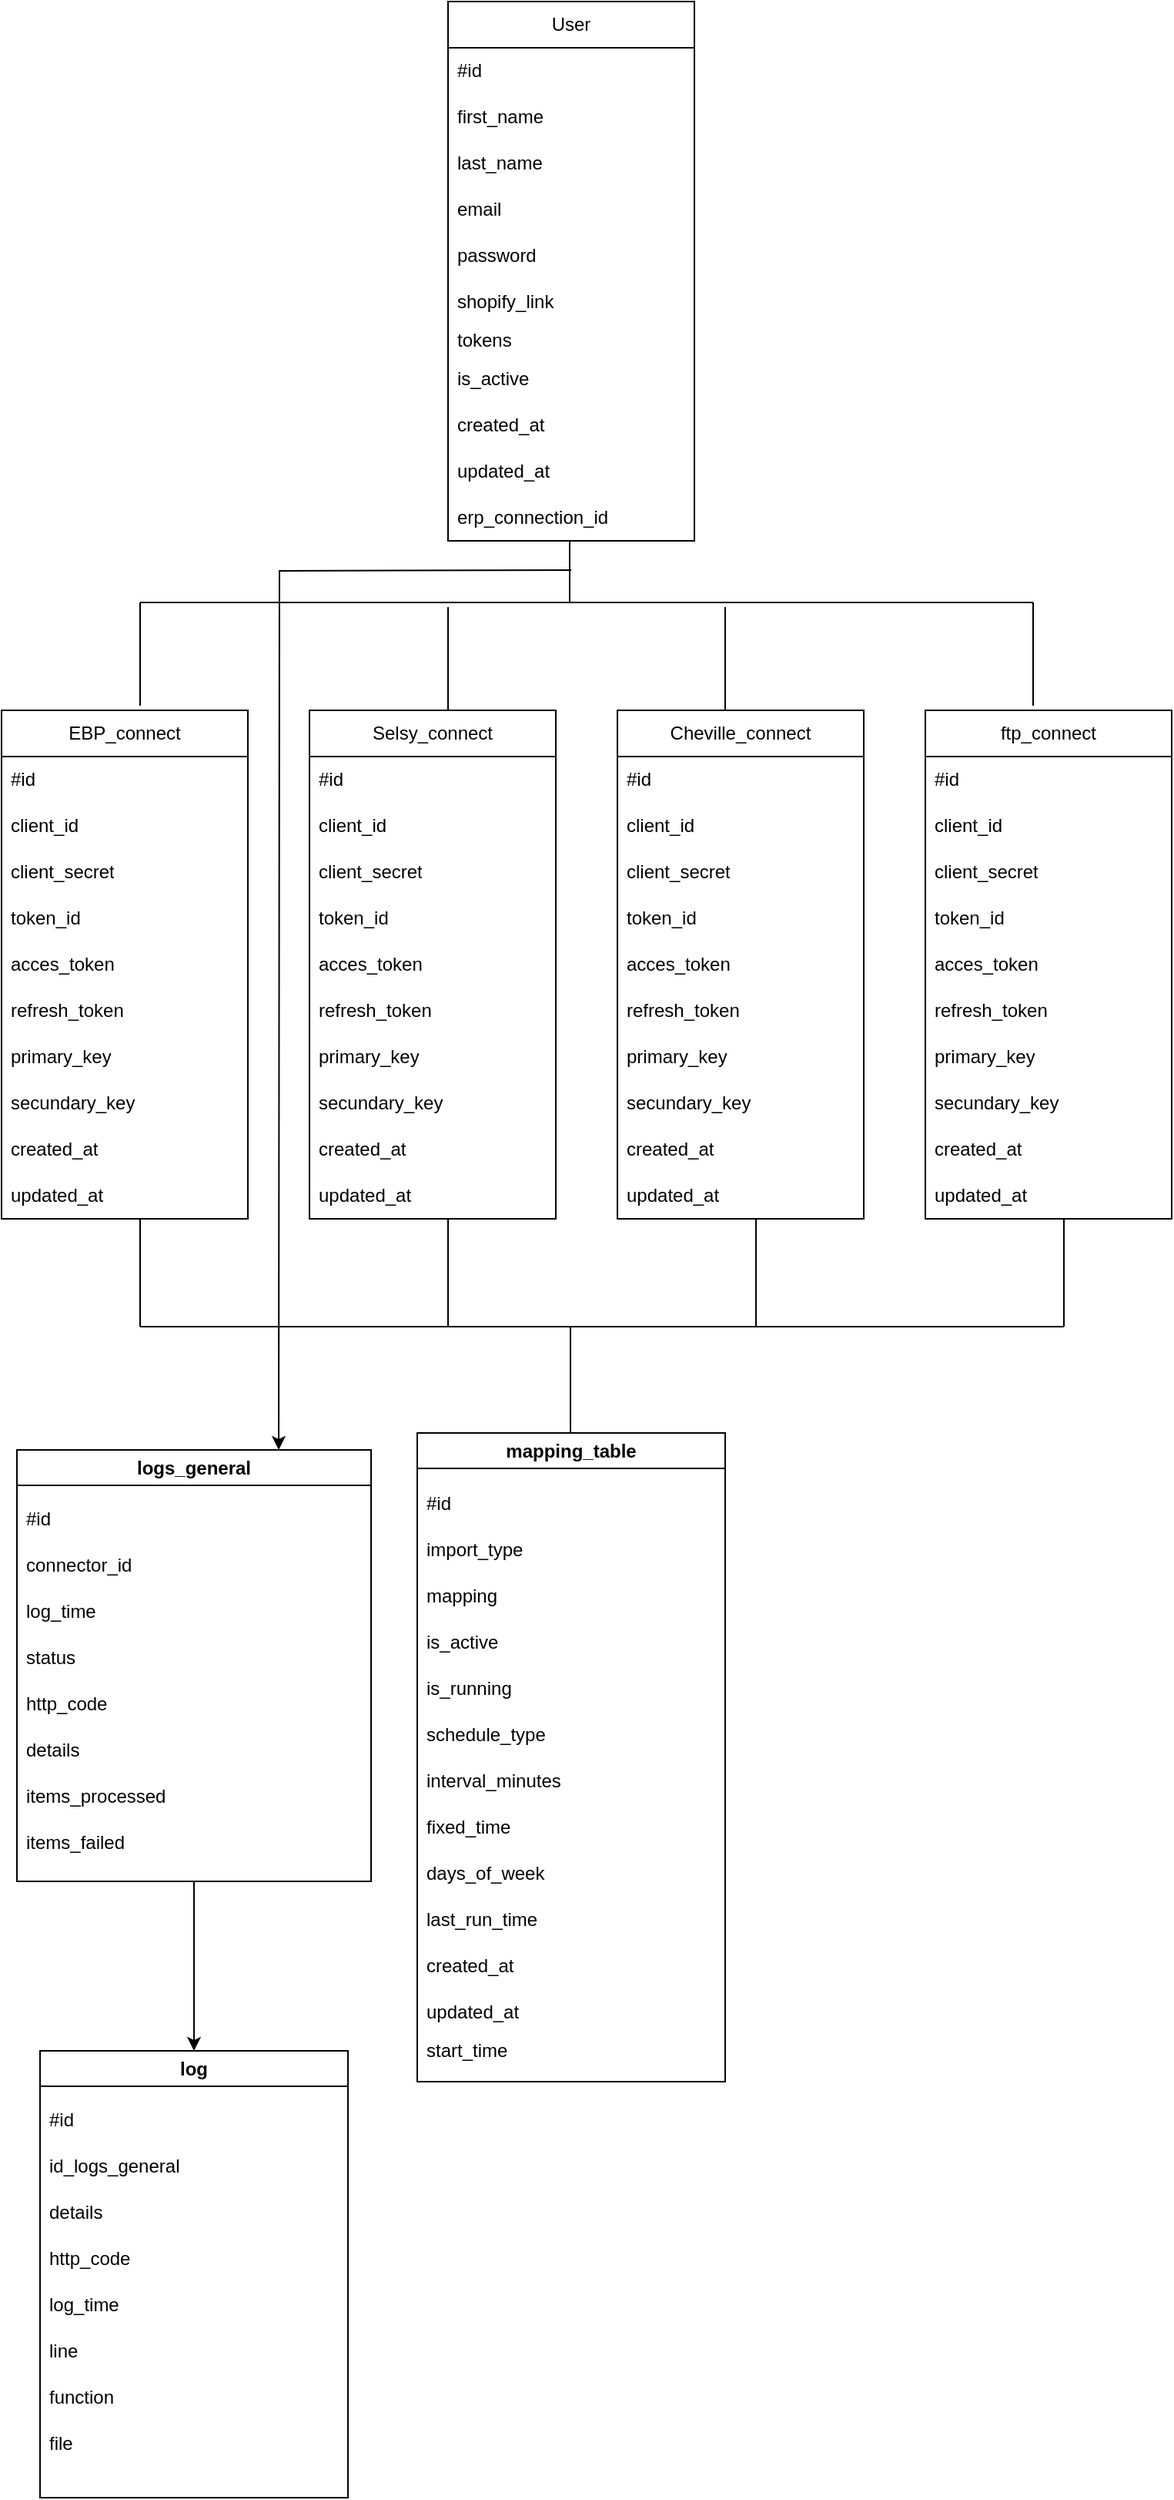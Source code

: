 <mxfile version="26.2.14">
  <diagram name="Page-1" id="ss1lOw1y7mW3iMA87c5c">
    <mxGraphModel dx="1678" dy="915" grid="1" gridSize="10" guides="1" tooltips="1" connect="1" arrows="1" fold="1" page="1" pageScale="1" pageWidth="827" pageHeight="1169" math="0" shadow="0">
      <root>
        <mxCell id="0" />
        <mxCell id="1" parent="0" />
        <mxCell id="_ecC7StenHKU9aAwOEfm-1" value="User" style="swimlane;fontStyle=0;childLayout=stackLayout;horizontal=1;startSize=30;horizontalStack=0;resizeParent=1;resizeParentMax=0;resizeLast=0;collapsible=1;marginBottom=0;whiteSpace=wrap;html=1;" parent="1" vertex="1">
          <mxGeometry x="320" y="40" width="160" height="350" as="geometry" />
        </mxCell>
        <mxCell id="_ecC7StenHKU9aAwOEfm-2" value="#id" style="text;strokeColor=none;fillColor=none;align=left;verticalAlign=middle;spacingLeft=4;spacingRight=4;overflow=hidden;points=[[0,0.5],[1,0.5]];portConstraint=eastwest;rotatable=0;whiteSpace=wrap;html=1;" parent="_ecC7StenHKU9aAwOEfm-1" vertex="1">
          <mxGeometry y="30" width="160" height="30" as="geometry" />
        </mxCell>
        <mxCell id="_ecC7StenHKU9aAwOEfm-3" value="first_name" style="text;strokeColor=none;fillColor=none;align=left;verticalAlign=middle;spacingLeft=4;spacingRight=4;overflow=hidden;points=[[0,0.5],[1,0.5]];portConstraint=eastwest;rotatable=0;whiteSpace=wrap;html=1;" parent="_ecC7StenHKU9aAwOEfm-1" vertex="1">
          <mxGeometry y="60" width="160" height="30" as="geometry" />
        </mxCell>
        <mxCell id="_ecC7StenHKU9aAwOEfm-4" value="last_name" style="text;strokeColor=none;fillColor=none;align=left;verticalAlign=middle;spacingLeft=4;spacingRight=4;overflow=hidden;points=[[0,0.5],[1,0.5]];portConstraint=eastwest;rotatable=0;whiteSpace=wrap;html=1;" parent="_ecC7StenHKU9aAwOEfm-1" vertex="1">
          <mxGeometry y="90" width="160" height="30" as="geometry" />
        </mxCell>
        <mxCell id="_ecC7StenHKU9aAwOEfm-6" value="email" style="text;strokeColor=none;fillColor=none;align=left;verticalAlign=middle;spacingLeft=4;spacingRight=4;overflow=hidden;points=[[0,0.5],[1,0.5]];portConstraint=eastwest;rotatable=0;whiteSpace=wrap;html=1;" parent="_ecC7StenHKU9aAwOEfm-1" vertex="1">
          <mxGeometry y="120" width="160" height="30" as="geometry" />
        </mxCell>
        <mxCell id="_ecC7StenHKU9aAwOEfm-8" value="password" style="text;strokeColor=none;fillColor=none;align=left;verticalAlign=middle;spacingLeft=4;spacingRight=4;overflow=hidden;points=[[0,0.5],[1,0.5]];portConstraint=eastwest;rotatable=0;whiteSpace=wrap;html=1;" parent="_ecC7StenHKU9aAwOEfm-1" vertex="1">
          <mxGeometry y="150" width="160" height="30" as="geometry" />
        </mxCell>
        <mxCell id="_ecC7StenHKU9aAwOEfm-7" value="shopify_link" style="text;strokeColor=none;fillColor=none;align=left;verticalAlign=middle;spacingLeft=4;spacingRight=4;overflow=hidden;points=[[0,0.5],[1,0.5]];portConstraint=eastwest;rotatable=0;whiteSpace=wrap;html=1;" parent="_ecC7StenHKU9aAwOEfm-1" vertex="1">
          <mxGeometry y="180" width="160" height="30" as="geometry" />
        </mxCell>
        <mxCell id="_ecC7StenHKU9aAwOEfm-9" value="tokens" style="text;strokeColor=none;fillColor=none;align=left;verticalAlign=middle;spacingLeft=4;spacingRight=4;overflow=hidden;points=[[0,0.5],[1,0.5]];portConstraint=eastwest;rotatable=0;whiteSpace=wrap;html=1;" parent="_ecC7StenHKU9aAwOEfm-1" vertex="1">
          <mxGeometry y="210" width="160" height="20" as="geometry" />
        </mxCell>
        <mxCell id="_ecC7StenHKU9aAwOEfm-10" value="is_active" style="text;strokeColor=none;fillColor=none;align=left;verticalAlign=middle;spacingLeft=4;spacingRight=4;overflow=hidden;points=[[0,0.5],[1,0.5]];portConstraint=eastwest;rotatable=0;whiteSpace=wrap;html=1;" parent="_ecC7StenHKU9aAwOEfm-1" vertex="1">
          <mxGeometry y="230" width="160" height="30" as="geometry" />
        </mxCell>
        <mxCell id="_ecC7StenHKU9aAwOEfm-11" value="created_at" style="text;strokeColor=none;fillColor=none;align=left;verticalAlign=middle;spacingLeft=4;spacingRight=4;overflow=hidden;points=[[0,0.5],[1,0.5]];portConstraint=eastwest;rotatable=0;whiteSpace=wrap;html=1;" parent="_ecC7StenHKU9aAwOEfm-1" vertex="1">
          <mxGeometry y="260" width="160" height="30" as="geometry" />
        </mxCell>
        <mxCell id="_ecC7StenHKU9aAwOEfm-5" value="updated_at" style="text;strokeColor=none;fillColor=none;align=left;verticalAlign=middle;spacingLeft=4;spacingRight=4;overflow=hidden;points=[[0,0.5],[1,0.5]];portConstraint=eastwest;rotatable=0;whiteSpace=wrap;html=1;" parent="_ecC7StenHKU9aAwOEfm-1" vertex="1">
          <mxGeometry y="290" width="160" height="30" as="geometry" />
        </mxCell>
        <mxCell id="_ecC7StenHKU9aAwOEfm-20" value="erp_connection_id" style="text;strokeColor=none;fillColor=none;align=left;verticalAlign=middle;spacingLeft=4;spacingRight=4;overflow=hidden;points=[[0,0.5],[1,0.5]];portConstraint=eastwest;rotatable=0;whiteSpace=wrap;html=1;" parent="_ecC7StenHKU9aAwOEfm-1" vertex="1">
          <mxGeometry y="320" width="160" height="30" as="geometry" />
        </mxCell>
        <mxCell id="_ecC7StenHKU9aAwOEfm-12" value="" style="endArrow=none;html=1;rounded=0;" parent="1" edge="1">
          <mxGeometry width="50" height="50" relative="1" as="geometry">
            <mxPoint x="399" y="430" as="sourcePoint" />
            <mxPoint x="399" y="390" as="targetPoint" />
          </mxGeometry>
        </mxCell>
        <mxCell id="_ecC7StenHKU9aAwOEfm-13" value="" style="endArrow=none;html=1;rounded=0;" parent="1" edge="1">
          <mxGeometry width="50" height="50" relative="1" as="geometry">
            <mxPoint x="120" y="430" as="sourcePoint" />
            <mxPoint x="700" y="430" as="targetPoint" />
          </mxGeometry>
        </mxCell>
        <mxCell id="_ecC7StenHKU9aAwOEfm-15" value="" style="endArrow=none;html=1;rounded=0;entryX=0.488;entryY=1.1;entryDx=0;entryDy=0;entryPerimeter=0;" parent="1" edge="1">
          <mxGeometry width="50" height="50" relative="1" as="geometry">
            <mxPoint x="120" y="497" as="sourcePoint" />
            <mxPoint x="120" y="430" as="targetPoint" />
          </mxGeometry>
        </mxCell>
        <mxCell id="_ecC7StenHKU9aAwOEfm-16" value="" style="endArrow=none;html=1;rounded=0;entryX=0.488;entryY=1.1;entryDx=0;entryDy=0;entryPerimeter=0;" parent="1" edge="1">
          <mxGeometry width="50" height="50" relative="1" as="geometry">
            <mxPoint x="320" y="500" as="sourcePoint" />
            <mxPoint x="320" y="433" as="targetPoint" />
          </mxGeometry>
        </mxCell>
        <mxCell id="_ecC7StenHKU9aAwOEfm-17" value="" style="endArrow=none;html=1;rounded=0;entryX=0.488;entryY=1.1;entryDx=0;entryDy=0;entryPerimeter=0;" parent="1" edge="1">
          <mxGeometry width="50" height="50" relative="1" as="geometry">
            <mxPoint x="500" y="500" as="sourcePoint" />
            <mxPoint x="500" y="433" as="targetPoint" />
          </mxGeometry>
        </mxCell>
        <mxCell id="_ecC7StenHKU9aAwOEfm-18" value="" style="endArrow=none;html=1;rounded=0;entryX=0.488;entryY=1.1;entryDx=0;entryDy=0;entryPerimeter=0;" parent="1" edge="1">
          <mxGeometry width="50" height="50" relative="1" as="geometry">
            <mxPoint x="700" y="497" as="sourcePoint" />
            <mxPoint x="700" y="430" as="targetPoint" />
          </mxGeometry>
        </mxCell>
        <mxCell id="_ecC7StenHKU9aAwOEfm-22" value="EBP_connect" style="swimlane;fontStyle=0;childLayout=stackLayout;horizontal=1;startSize=30;horizontalStack=0;resizeParent=1;resizeParentMax=0;resizeLast=0;collapsible=1;marginBottom=0;whiteSpace=wrap;html=1;" parent="1" vertex="1">
          <mxGeometry x="30" y="500" width="160" height="330" as="geometry" />
        </mxCell>
        <mxCell id="_ecC7StenHKU9aAwOEfm-23" value="#id" style="text;strokeColor=none;fillColor=none;align=left;verticalAlign=middle;spacingLeft=4;spacingRight=4;overflow=hidden;points=[[0,0.5],[1,0.5]];portConstraint=eastwest;rotatable=0;whiteSpace=wrap;html=1;" parent="_ecC7StenHKU9aAwOEfm-22" vertex="1">
          <mxGeometry y="30" width="160" height="30" as="geometry" />
        </mxCell>
        <mxCell id="_ecC7StenHKU9aAwOEfm-24" value="client_id" style="text;strokeColor=none;fillColor=none;align=left;verticalAlign=middle;spacingLeft=4;spacingRight=4;overflow=hidden;points=[[0,0.5],[1,0.5]];portConstraint=eastwest;rotatable=0;whiteSpace=wrap;html=1;" parent="_ecC7StenHKU9aAwOEfm-22" vertex="1">
          <mxGeometry y="60" width="160" height="30" as="geometry" />
        </mxCell>
        <mxCell id="_ecC7StenHKU9aAwOEfm-25" value="client_secret" style="text;strokeColor=none;fillColor=none;align=left;verticalAlign=middle;spacingLeft=4;spacingRight=4;overflow=hidden;points=[[0,0.5],[1,0.5]];portConstraint=eastwest;rotatable=0;whiteSpace=wrap;html=1;" parent="_ecC7StenHKU9aAwOEfm-22" vertex="1">
          <mxGeometry y="90" width="160" height="30" as="geometry" />
        </mxCell>
        <mxCell id="_ecC7StenHKU9aAwOEfm-32" value="token_id" style="text;strokeColor=none;fillColor=none;align=left;verticalAlign=middle;spacingLeft=4;spacingRight=4;overflow=hidden;points=[[0,0.5],[1,0.5]];portConstraint=eastwest;rotatable=0;whiteSpace=wrap;html=1;" parent="_ecC7StenHKU9aAwOEfm-22" vertex="1">
          <mxGeometry y="120" width="160" height="30" as="geometry" />
        </mxCell>
        <mxCell id="_ecC7StenHKU9aAwOEfm-33" value="acces_token" style="text;strokeColor=none;fillColor=none;align=left;verticalAlign=middle;spacingLeft=4;spacingRight=4;overflow=hidden;points=[[0,0.5],[1,0.5]];portConstraint=eastwest;rotatable=0;whiteSpace=wrap;html=1;" parent="_ecC7StenHKU9aAwOEfm-22" vertex="1">
          <mxGeometry y="150" width="160" height="30" as="geometry" />
        </mxCell>
        <mxCell id="_ecC7StenHKU9aAwOEfm-34" value="refresh_token" style="text;strokeColor=none;fillColor=none;align=left;verticalAlign=middle;spacingLeft=4;spacingRight=4;overflow=hidden;points=[[0,0.5],[1,0.5]];portConstraint=eastwest;rotatable=0;whiteSpace=wrap;html=1;" parent="_ecC7StenHKU9aAwOEfm-22" vertex="1">
          <mxGeometry y="180" width="160" height="30" as="geometry" />
        </mxCell>
        <mxCell id="_ecC7StenHKU9aAwOEfm-35" value="primary_key" style="text;strokeColor=none;fillColor=none;align=left;verticalAlign=middle;spacingLeft=4;spacingRight=4;overflow=hidden;points=[[0,0.5],[1,0.5]];portConstraint=eastwest;rotatable=0;whiteSpace=wrap;html=1;" parent="_ecC7StenHKU9aAwOEfm-22" vertex="1">
          <mxGeometry y="210" width="160" height="30" as="geometry" />
        </mxCell>
        <mxCell id="_ecC7StenHKU9aAwOEfm-36" value="secundary_key" style="text;strokeColor=none;fillColor=none;align=left;verticalAlign=middle;spacingLeft=4;spacingRight=4;overflow=hidden;points=[[0,0.5],[1,0.5]];portConstraint=eastwest;rotatable=0;whiteSpace=wrap;html=1;" parent="_ecC7StenHKU9aAwOEfm-22" vertex="1">
          <mxGeometry y="240" width="160" height="30" as="geometry" />
        </mxCell>
        <mxCell id="_ecC7StenHKU9aAwOEfm-37" value="created_at" style="text;strokeColor=none;fillColor=none;align=left;verticalAlign=middle;spacingLeft=4;spacingRight=4;overflow=hidden;points=[[0,0.5],[1,0.5]];portConstraint=eastwest;rotatable=0;whiteSpace=wrap;html=1;" parent="_ecC7StenHKU9aAwOEfm-22" vertex="1">
          <mxGeometry y="270" width="160" height="30" as="geometry" />
        </mxCell>
        <mxCell id="_ecC7StenHKU9aAwOEfm-38" value="updated_at" style="text;strokeColor=none;fillColor=none;align=left;verticalAlign=middle;spacingLeft=4;spacingRight=4;overflow=hidden;points=[[0,0.5],[1,0.5]];portConstraint=eastwest;rotatable=0;whiteSpace=wrap;html=1;" parent="_ecC7StenHKU9aAwOEfm-22" vertex="1">
          <mxGeometry y="300" width="160" height="30" as="geometry" />
        </mxCell>
        <mxCell id="_ecC7StenHKU9aAwOEfm-39" value="Selsy_connect" style="swimlane;fontStyle=0;childLayout=stackLayout;horizontal=1;startSize=30;horizontalStack=0;resizeParent=1;resizeParentMax=0;resizeLast=0;collapsible=1;marginBottom=0;whiteSpace=wrap;html=1;" parent="1" vertex="1">
          <mxGeometry x="230" y="500" width="160" height="330" as="geometry" />
        </mxCell>
        <mxCell id="_ecC7StenHKU9aAwOEfm-40" value="#id" style="text;strokeColor=none;fillColor=none;align=left;verticalAlign=middle;spacingLeft=4;spacingRight=4;overflow=hidden;points=[[0,0.5],[1,0.5]];portConstraint=eastwest;rotatable=0;whiteSpace=wrap;html=1;" parent="_ecC7StenHKU9aAwOEfm-39" vertex="1">
          <mxGeometry y="30" width="160" height="30" as="geometry" />
        </mxCell>
        <mxCell id="_ecC7StenHKU9aAwOEfm-41" value="client_id" style="text;strokeColor=none;fillColor=none;align=left;verticalAlign=middle;spacingLeft=4;spacingRight=4;overflow=hidden;points=[[0,0.5],[1,0.5]];portConstraint=eastwest;rotatable=0;whiteSpace=wrap;html=1;" parent="_ecC7StenHKU9aAwOEfm-39" vertex="1">
          <mxGeometry y="60" width="160" height="30" as="geometry" />
        </mxCell>
        <mxCell id="_ecC7StenHKU9aAwOEfm-42" value="client_secret" style="text;strokeColor=none;fillColor=none;align=left;verticalAlign=middle;spacingLeft=4;spacingRight=4;overflow=hidden;points=[[0,0.5],[1,0.5]];portConstraint=eastwest;rotatable=0;whiteSpace=wrap;html=1;" parent="_ecC7StenHKU9aAwOEfm-39" vertex="1">
          <mxGeometry y="90" width="160" height="30" as="geometry" />
        </mxCell>
        <mxCell id="_ecC7StenHKU9aAwOEfm-43" value="token_id" style="text;strokeColor=none;fillColor=none;align=left;verticalAlign=middle;spacingLeft=4;spacingRight=4;overflow=hidden;points=[[0,0.5],[1,0.5]];portConstraint=eastwest;rotatable=0;whiteSpace=wrap;html=1;" parent="_ecC7StenHKU9aAwOEfm-39" vertex="1">
          <mxGeometry y="120" width="160" height="30" as="geometry" />
        </mxCell>
        <mxCell id="_ecC7StenHKU9aAwOEfm-44" value="acces_token" style="text;strokeColor=none;fillColor=none;align=left;verticalAlign=middle;spacingLeft=4;spacingRight=4;overflow=hidden;points=[[0,0.5],[1,0.5]];portConstraint=eastwest;rotatable=0;whiteSpace=wrap;html=1;" parent="_ecC7StenHKU9aAwOEfm-39" vertex="1">
          <mxGeometry y="150" width="160" height="30" as="geometry" />
        </mxCell>
        <mxCell id="_ecC7StenHKU9aAwOEfm-45" value="refresh_token" style="text;strokeColor=none;fillColor=none;align=left;verticalAlign=middle;spacingLeft=4;spacingRight=4;overflow=hidden;points=[[0,0.5],[1,0.5]];portConstraint=eastwest;rotatable=0;whiteSpace=wrap;html=1;" parent="_ecC7StenHKU9aAwOEfm-39" vertex="1">
          <mxGeometry y="180" width="160" height="30" as="geometry" />
        </mxCell>
        <mxCell id="_ecC7StenHKU9aAwOEfm-46" value="primary_key" style="text;strokeColor=none;fillColor=none;align=left;verticalAlign=middle;spacingLeft=4;spacingRight=4;overflow=hidden;points=[[0,0.5],[1,0.5]];portConstraint=eastwest;rotatable=0;whiteSpace=wrap;html=1;" parent="_ecC7StenHKU9aAwOEfm-39" vertex="1">
          <mxGeometry y="210" width="160" height="30" as="geometry" />
        </mxCell>
        <mxCell id="_ecC7StenHKU9aAwOEfm-47" value="secundary_key" style="text;strokeColor=none;fillColor=none;align=left;verticalAlign=middle;spacingLeft=4;spacingRight=4;overflow=hidden;points=[[0,0.5],[1,0.5]];portConstraint=eastwest;rotatable=0;whiteSpace=wrap;html=1;" parent="_ecC7StenHKU9aAwOEfm-39" vertex="1">
          <mxGeometry y="240" width="160" height="30" as="geometry" />
        </mxCell>
        <mxCell id="_ecC7StenHKU9aAwOEfm-48" value="created_at" style="text;strokeColor=none;fillColor=none;align=left;verticalAlign=middle;spacingLeft=4;spacingRight=4;overflow=hidden;points=[[0,0.5],[1,0.5]];portConstraint=eastwest;rotatable=0;whiteSpace=wrap;html=1;" parent="_ecC7StenHKU9aAwOEfm-39" vertex="1">
          <mxGeometry y="270" width="160" height="30" as="geometry" />
        </mxCell>
        <mxCell id="_ecC7StenHKU9aAwOEfm-49" value="updated_at" style="text;strokeColor=none;fillColor=none;align=left;verticalAlign=middle;spacingLeft=4;spacingRight=4;overflow=hidden;points=[[0,0.5],[1,0.5]];portConstraint=eastwest;rotatable=0;whiteSpace=wrap;html=1;" parent="_ecC7StenHKU9aAwOEfm-39" vertex="1">
          <mxGeometry y="300" width="160" height="30" as="geometry" />
        </mxCell>
        <mxCell id="AkHSXn-jd0Le4GDre9Uk-3" value="Cheville_connect" style="swimlane;fontStyle=0;childLayout=stackLayout;horizontal=1;startSize=30;horizontalStack=0;resizeParent=1;resizeParentMax=0;resizeLast=0;collapsible=1;marginBottom=0;whiteSpace=wrap;html=1;" vertex="1" parent="1">
          <mxGeometry x="430" y="500" width="160" height="330" as="geometry" />
        </mxCell>
        <mxCell id="AkHSXn-jd0Le4GDre9Uk-4" value="#id" style="text;strokeColor=none;fillColor=none;align=left;verticalAlign=middle;spacingLeft=4;spacingRight=4;overflow=hidden;points=[[0,0.5],[1,0.5]];portConstraint=eastwest;rotatable=0;whiteSpace=wrap;html=1;" vertex="1" parent="AkHSXn-jd0Le4GDre9Uk-3">
          <mxGeometry y="30" width="160" height="30" as="geometry" />
        </mxCell>
        <mxCell id="AkHSXn-jd0Le4GDre9Uk-5" value="client_id" style="text;strokeColor=none;fillColor=none;align=left;verticalAlign=middle;spacingLeft=4;spacingRight=4;overflow=hidden;points=[[0,0.5],[1,0.5]];portConstraint=eastwest;rotatable=0;whiteSpace=wrap;html=1;" vertex="1" parent="AkHSXn-jd0Le4GDre9Uk-3">
          <mxGeometry y="60" width="160" height="30" as="geometry" />
        </mxCell>
        <mxCell id="AkHSXn-jd0Le4GDre9Uk-6" value="client_secret" style="text;strokeColor=none;fillColor=none;align=left;verticalAlign=middle;spacingLeft=4;spacingRight=4;overflow=hidden;points=[[0,0.5],[1,0.5]];portConstraint=eastwest;rotatable=0;whiteSpace=wrap;html=1;" vertex="1" parent="AkHSXn-jd0Le4GDre9Uk-3">
          <mxGeometry y="90" width="160" height="30" as="geometry" />
        </mxCell>
        <mxCell id="AkHSXn-jd0Le4GDre9Uk-7" value="token_id" style="text;strokeColor=none;fillColor=none;align=left;verticalAlign=middle;spacingLeft=4;spacingRight=4;overflow=hidden;points=[[0,0.5],[1,0.5]];portConstraint=eastwest;rotatable=0;whiteSpace=wrap;html=1;" vertex="1" parent="AkHSXn-jd0Le4GDre9Uk-3">
          <mxGeometry y="120" width="160" height="30" as="geometry" />
        </mxCell>
        <mxCell id="AkHSXn-jd0Le4GDre9Uk-8" value="acces_token" style="text;strokeColor=none;fillColor=none;align=left;verticalAlign=middle;spacingLeft=4;spacingRight=4;overflow=hidden;points=[[0,0.5],[1,0.5]];portConstraint=eastwest;rotatable=0;whiteSpace=wrap;html=1;" vertex="1" parent="AkHSXn-jd0Le4GDre9Uk-3">
          <mxGeometry y="150" width="160" height="30" as="geometry" />
        </mxCell>
        <mxCell id="AkHSXn-jd0Le4GDre9Uk-9" value="refresh_token" style="text;strokeColor=none;fillColor=none;align=left;verticalAlign=middle;spacingLeft=4;spacingRight=4;overflow=hidden;points=[[0,0.5],[1,0.5]];portConstraint=eastwest;rotatable=0;whiteSpace=wrap;html=1;" vertex="1" parent="AkHSXn-jd0Le4GDre9Uk-3">
          <mxGeometry y="180" width="160" height="30" as="geometry" />
        </mxCell>
        <mxCell id="AkHSXn-jd0Le4GDre9Uk-10" value="primary_key" style="text;strokeColor=none;fillColor=none;align=left;verticalAlign=middle;spacingLeft=4;spacingRight=4;overflow=hidden;points=[[0,0.5],[1,0.5]];portConstraint=eastwest;rotatable=0;whiteSpace=wrap;html=1;" vertex="1" parent="AkHSXn-jd0Le4GDre9Uk-3">
          <mxGeometry y="210" width="160" height="30" as="geometry" />
        </mxCell>
        <mxCell id="AkHSXn-jd0Le4GDre9Uk-11" value="secundary_key" style="text;strokeColor=none;fillColor=none;align=left;verticalAlign=middle;spacingLeft=4;spacingRight=4;overflow=hidden;points=[[0,0.5],[1,0.5]];portConstraint=eastwest;rotatable=0;whiteSpace=wrap;html=1;" vertex="1" parent="AkHSXn-jd0Le4GDre9Uk-3">
          <mxGeometry y="240" width="160" height="30" as="geometry" />
        </mxCell>
        <mxCell id="AkHSXn-jd0Le4GDre9Uk-12" value="created_at" style="text;strokeColor=none;fillColor=none;align=left;verticalAlign=middle;spacingLeft=4;spacingRight=4;overflow=hidden;points=[[0,0.5],[1,0.5]];portConstraint=eastwest;rotatable=0;whiteSpace=wrap;html=1;" vertex="1" parent="AkHSXn-jd0Le4GDre9Uk-3">
          <mxGeometry y="270" width="160" height="30" as="geometry" />
        </mxCell>
        <mxCell id="AkHSXn-jd0Le4GDre9Uk-13" value="updated_at" style="text;strokeColor=none;fillColor=none;align=left;verticalAlign=middle;spacingLeft=4;spacingRight=4;overflow=hidden;points=[[0,0.5],[1,0.5]];portConstraint=eastwest;rotatable=0;whiteSpace=wrap;html=1;" vertex="1" parent="AkHSXn-jd0Le4GDre9Uk-3">
          <mxGeometry y="300" width="160" height="30" as="geometry" />
        </mxCell>
        <mxCell id="AkHSXn-jd0Le4GDre9Uk-25" value="ftp_connect" style="swimlane;fontStyle=0;childLayout=stackLayout;horizontal=1;startSize=30;horizontalStack=0;resizeParent=1;resizeParentMax=0;resizeLast=0;collapsible=1;marginBottom=0;whiteSpace=wrap;html=1;" vertex="1" parent="1">
          <mxGeometry x="630" y="500" width="160" height="330" as="geometry" />
        </mxCell>
        <mxCell id="AkHSXn-jd0Le4GDre9Uk-26" value="#id" style="text;strokeColor=none;fillColor=none;align=left;verticalAlign=middle;spacingLeft=4;spacingRight=4;overflow=hidden;points=[[0,0.5],[1,0.5]];portConstraint=eastwest;rotatable=0;whiteSpace=wrap;html=1;" vertex="1" parent="AkHSXn-jd0Le4GDre9Uk-25">
          <mxGeometry y="30" width="160" height="30" as="geometry" />
        </mxCell>
        <mxCell id="AkHSXn-jd0Le4GDre9Uk-27" value="client_id" style="text;strokeColor=none;fillColor=none;align=left;verticalAlign=middle;spacingLeft=4;spacingRight=4;overflow=hidden;points=[[0,0.5],[1,0.5]];portConstraint=eastwest;rotatable=0;whiteSpace=wrap;html=1;" vertex="1" parent="AkHSXn-jd0Le4GDre9Uk-25">
          <mxGeometry y="60" width="160" height="30" as="geometry" />
        </mxCell>
        <mxCell id="AkHSXn-jd0Le4GDre9Uk-28" value="client_secret" style="text;strokeColor=none;fillColor=none;align=left;verticalAlign=middle;spacingLeft=4;spacingRight=4;overflow=hidden;points=[[0,0.5],[1,0.5]];portConstraint=eastwest;rotatable=0;whiteSpace=wrap;html=1;" vertex="1" parent="AkHSXn-jd0Le4GDre9Uk-25">
          <mxGeometry y="90" width="160" height="30" as="geometry" />
        </mxCell>
        <mxCell id="AkHSXn-jd0Le4GDre9Uk-29" value="token_id" style="text;strokeColor=none;fillColor=none;align=left;verticalAlign=middle;spacingLeft=4;spacingRight=4;overflow=hidden;points=[[0,0.5],[1,0.5]];portConstraint=eastwest;rotatable=0;whiteSpace=wrap;html=1;" vertex="1" parent="AkHSXn-jd0Le4GDre9Uk-25">
          <mxGeometry y="120" width="160" height="30" as="geometry" />
        </mxCell>
        <mxCell id="AkHSXn-jd0Le4GDre9Uk-30" value="acces_token" style="text;strokeColor=none;fillColor=none;align=left;verticalAlign=middle;spacingLeft=4;spacingRight=4;overflow=hidden;points=[[0,0.5],[1,0.5]];portConstraint=eastwest;rotatable=0;whiteSpace=wrap;html=1;" vertex="1" parent="AkHSXn-jd0Le4GDre9Uk-25">
          <mxGeometry y="150" width="160" height="30" as="geometry" />
        </mxCell>
        <mxCell id="AkHSXn-jd0Le4GDre9Uk-31" value="refresh_token" style="text;strokeColor=none;fillColor=none;align=left;verticalAlign=middle;spacingLeft=4;spacingRight=4;overflow=hidden;points=[[0,0.5],[1,0.5]];portConstraint=eastwest;rotatable=0;whiteSpace=wrap;html=1;" vertex="1" parent="AkHSXn-jd0Le4GDre9Uk-25">
          <mxGeometry y="180" width="160" height="30" as="geometry" />
        </mxCell>
        <mxCell id="AkHSXn-jd0Le4GDre9Uk-32" value="primary_key" style="text;strokeColor=none;fillColor=none;align=left;verticalAlign=middle;spacingLeft=4;spacingRight=4;overflow=hidden;points=[[0,0.5],[1,0.5]];portConstraint=eastwest;rotatable=0;whiteSpace=wrap;html=1;" vertex="1" parent="AkHSXn-jd0Le4GDre9Uk-25">
          <mxGeometry y="210" width="160" height="30" as="geometry" />
        </mxCell>
        <mxCell id="AkHSXn-jd0Le4GDre9Uk-33" value="secundary_key" style="text;strokeColor=none;fillColor=none;align=left;verticalAlign=middle;spacingLeft=4;spacingRight=4;overflow=hidden;points=[[0,0.5],[1,0.5]];portConstraint=eastwest;rotatable=0;whiteSpace=wrap;html=1;" vertex="1" parent="AkHSXn-jd0Le4GDre9Uk-25">
          <mxGeometry y="240" width="160" height="30" as="geometry" />
        </mxCell>
        <mxCell id="AkHSXn-jd0Le4GDre9Uk-34" value="created_at" style="text;strokeColor=none;fillColor=none;align=left;verticalAlign=middle;spacingLeft=4;spacingRight=4;overflow=hidden;points=[[0,0.5],[1,0.5]];portConstraint=eastwest;rotatable=0;whiteSpace=wrap;html=1;" vertex="1" parent="AkHSXn-jd0Le4GDre9Uk-25">
          <mxGeometry y="270" width="160" height="30" as="geometry" />
        </mxCell>
        <mxCell id="AkHSXn-jd0Le4GDre9Uk-35" value="updated_at" style="text;strokeColor=none;fillColor=none;align=left;verticalAlign=middle;spacingLeft=4;spacingRight=4;overflow=hidden;points=[[0,0.5],[1,0.5]];portConstraint=eastwest;rotatable=0;whiteSpace=wrap;html=1;" vertex="1" parent="AkHSXn-jd0Le4GDre9Uk-25">
          <mxGeometry y="300" width="160" height="30" as="geometry" />
        </mxCell>
        <mxCell id="AkHSXn-jd0Le4GDre9Uk-36" value="" style="endArrow=none;html=1;rounded=0;" edge="1" parent="1">
          <mxGeometry width="50" height="50" relative="1" as="geometry">
            <mxPoint x="120" y="900" as="sourcePoint" />
            <mxPoint x="120" y="830" as="targetPoint" />
          </mxGeometry>
        </mxCell>
        <mxCell id="AkHSXn-jd0Le4GDre9Uk-37" value="" style="endArrow=none;html=1;rounded=0;" edge="1" parent="1">
          <mxGeometry width="50" height="50" relative="1" as="geometry">
            <mxPoint x="320" y="900" as="sourcePoint" />
            <mxPoint x="320" y="830" as="targetPoint" />
          </mxGeometry>
        </mxCell>
        <mxCell id="AkHSXn-jd0Le4GDre9Uk-38" value="" style="endArrow=none;html=1;rounded=0;" edge="1" parent="1">
          <mxGeometry width="50" height="50" relative="1" as="geometry">
            <mxPoint x="520" y="900" as="sourcePoint" />
            <mxPoint x="520" y="830" as="targetPoint" />
          </mxGeometry>
        </mxCell>
        <mxCell id="AkHSXn-jd0Le4GDre9Uk-39" value="" style="endArrow=none;html=1;rounded=0;" edge="1" parent="1">
          <mxGeometry width="50" height="50" relative="1" as="geometry">
            <mxPoint x="720" y="900" as="sourcePoint" />
            <mxPoint x="720" y="830" as="targetPoint" />
          </mxGeometry>
        </mxCell>
        <mxCell id="AkHSXn-jd0Le4GDre9Uk-40" value="" style="endArrow=none;html=1;rounded=0;" edge="1" parent="1">
          <mxGeometry width="50" height="50" relative="1" as="geometry">
            <mxPoint x="720" y="900" as="sourcePoint" />
            <mxPoint x="120" y="900" as="targetPoint" />
          </mxGeometry>
        </mxCell>
        <mxCell id="AkHSXn-jd0Le4GDre9Uk-41" value="" style="endArrow=none;html=1;rounded=0;" edge="1" parent="1">
          <mxGeometry width="50" height="50" relative="1" as="geometry">
            <mxPoint x="399.5" y="970" as="sourcePoint" />
            <mxPoint x="399.5" y="900" as="targetPoint" />
          </mxGeometry>
        </mxCell>
        <mxCell id="AkHSXn-jd0Le4GDre9Uk-42" value="&lt;div&gt;mapping_table&lt;/div&gt;" style="swimlane;whiteSpace=wrap;html=1;" vertex="1" parent="1">
          <mxGeometry x="300" y="969" width="200" height="421" as="geometry" />
        </mxCell>
        <mxCell id="AkHSXn-jd0Le4GDre9Uk-46" value="import_type" style="text;strokeColor=none;fillColor=none;align=left;verticalAlign=middle;spacingLeft=4;spacingRight=4;overflow=hidden;points=[[0,0.5],[1,0.5]];portConstraint=eastwest;rotatable=0;whiteSpace=wrap;html=1;" vertex="1" parent="AkHSXn-jd0Le4GDre9Uk-42">
          <mxGeometry y="61" width="200" height="30" as="geometry" />
        </mxCell>
        <mxCell id="AkHSXn-jd0Le4GDre9Uk-48" value="&lt;div&gt;mapping&lt;/div&gt;" style="text;strokeColor=none;fillColor=none;align=left;verticalAlign=middle;spacingLeft=4;spacingRight=4;overflow=hidden;points=[[0,0.5],[1,0.5]];portConstraint=eastwest;rotatable=0;whiteSpace=wrap;html=1;" vertex="1" parent="AkHSXn-jd0Le4GDre9Uk-42">
          <mxGeometry y="91" width="200" height="30" as="geometry" />
        </mxCell>
        <mxCell id="AkHSXn-jd0Le4GDre9Uk-49" value="&lt;div&gt;is_active&lt;/div&gt;" style="text;strokeColor=none;fillColor=none;align=left;verticalAlign=middle;spacingLeft=4;spacingRight=4;overflow=hidden;points=[[0,0.5],[1,0.5]];portConstraint=eastwest;rotatable=0;whiteSpace=wrap;html=1;" vertex="1" parent="AkHSXn-jd0Le4GDre9Uk-42">
          <mxGeometry y="121" width="200" height="30" as="geometry" />
        </mxCell>
        <mxCell id="AkHSXn-jd0Le4GDre9Uk-50" value="&lt;div&gt;is_running&lt;/div&gt;" style="text;strokeColor=none;fillColor=none;align=left;verticalAlign=middle;spacingLeft=4;spacingRight=4;overflow=hidden;points=[[0,0.5],[1,0.5]];portConstraint=eastwest;rotatable=0;whiteSpace=wrap;html=1;" vertex="1" parent="AkHSXn-jd0Le4GDre9Uk-42">
          <mxGeometry y="151" width="200" height="30" as="geometry" />
        </mxCell>
        <mxCell id="AkHSXn-jd0Le4GDre9Uk-51" value="schedule_type" style="text;strokeColor=none;fillColor=none;align=left;verticalAlign=middle;spacingLeft=4;spacingRight=4;overflow=hidden;points=[[0,0.5],[1,0.5]];portConstraint=eastwest;rotatable=0;whiteSpace=wrap;html=1;" vertex="1" parent="AkHSXn-jd0Le4GDre9Uk-42">
          <mxGeometry y="181" width="200" height="30" as="geometry" />
        </mxCell>
        <mxCell id="AkHSXn-jd0Le4GDre9Uk-52" value="interval_minutes" style="text;strokeColor=none;fillColor=none;align=left;verticalAlign=middle;spacingLeft=4;spacingRight=4;overflow=hidden;points=[[0,0.5],[1,0.5]];portConstraint=eastwest;rotatable=0;whiteSpace=wrap;html=1;" vertex="1" parent="AkHSXn-jd0Le4GDre9Uk-42">
          <mxGeometry y="211" width="200" height="30" as="geometry" />
        </mxCell>
        <mxCell id="AkHSXn-jd0Le4GDre9Uk-53" value="fixed_time" style="text;strokeColor=none;fillColor=none;align=left;verticalAlign=middle;spacingLeft=4;spacingRight=4;overflow=hidden;points=[[0,0.5],[1,0.5]];portConstraint=eastwest;rotatable=0;whiteSpace=wrap;html=1;" vertex="1" parent="AkHSXn-jd0Le4GDre9Uk-42">
          <mxGeometry y="241" width="200" height="30" as="geometry" />
        </mxCell>
        <mxCell id="AkHSXn-jd0Le4GDre9Uk-54" value="days_of_week" style="text;strokeColor=none;fillColor=none;align=left;verticalAlign=middle;spacingLeft=4;spacingRight=4;overflow=hidden;points=[[0,0.5],[1,0.5]];portConstraint=eastwest;rotatable=0;whiteSpace=wrap;html=1;" vertex="1" parent="AkHSXn-jd0Le4GDre9Uk-42">
          <mxGeometry y="271" width="200" height="30" as="geometry" />
        </mxCell>
        <mxCell id="AkHSXn-jd0Le4GDre9Uk-55" value="last_run_time" style="text;strokeColor=none;fillColor=none;align=left;verticalAlign=middle;spacingLeft=4;spacingRight=4;overflow=hidden;points=[[0,0.5],[1,0.5]];portConstraint=eastwest;rotatable=0;whiteSpace=wrap;html=1;" vertex="1" parent="AkHSXn-jd0Le4GDre9Uk-42">
          <mxGeometry y="301" width="200" height="30" as="geometry" />
        </mxCell>
        <mxCell id="AkHSXn-jd0Le4GDre9Uk-58" value="created_at" style="text;strokeColor=none;fillColor=none;align=left;verticalAlign=middle;spacingLeft=4;spacingRight=4;overflow=hidden;points=[[0,0.5],[1,0.5]];portConstraint=eastwest;rotatable=0;whiteSpace=wrap;html=1;" vertex="1" parent="AkHSXn-jd0Le4GDre9Uk-42">
          <mxGeometry y="331" width="200" height="30" as="geometry" />
        </mxCell>
        <mxCell id="AkHSXn-jd0Le4GDre9Uk-59" value="updated_at" style="text;strokeColor=none;fillColor=none;align=left;verticalAlign=middle;spacingLeft=4;spacingRight=4;overflow=hidden;points=[[0,0.5],[1,0.5]];portConstraint=eastwest;rotatable=0;whiteSpace=wrap;html=1;" vertex="1" parent="AkHSXn-jd0Le4GDre9Uk-42">
          <mxGeometry y="361" width="200" height="30" as="geometry" />
        </mxCell>
        <mxCell id="AkHSXn-jd0Le4GDre9Uk-60" value="start_time" style="text;strokeColor=none;fillColor=none;align=left;verticalAlign=middle;spacingLeft=4;spacingRight=4;overflow=hidden;points=[[0,0.5],[1,0.5]];portConstraint=eastwest;rotatable=0;whiteSpace=wrap;html=1;" vertex="1" parent="AkHSXn-jd0Le4GDre9Uk-42">
          <mxGeometry y="391" width="200" height="19" as="geometry" />
        </mxCell>
        <mxCell id="AkHSXn-jd0Le4GDre9Uk-47" value="#id" style="text;strokeColor=none;fillColor=none;align=left;verticalAlign=middle;spacingLeft=4;spacingRight=4;overflow=hidden;points=[[0,0.5],[1,0.5]];portConstraint=eastwest;rotatable=0;whiteSpace=wrap;html=1;" vertex="1" parent="AkHSXn-jd0Le4GDre9Uk-42">
          <mxGeometry y="31" width="200" height="30" as="geometry" />
        </mxCell>
        <mxCell id="AkHSXn-jd0Le4GDre9Uk-78" style="edgeStyle=orthogonalEdgeStyle;rounded=0;orthogonalLoop=1;jettySize=auto;html=1;" edge="1" parent="1" source="AkHSXn-jd0Le4GDre9Uk-65">
          <mxGeometry relative="1" as="geometry">
            <mxPoint x="155" y="1370" as="targetPoint" />
          </mxGeometry>
        </mxCell>
        <mxCell id="AkHSXn-jd0Le4GDre9Uk-65" value="&lt;div&gt;logs_general&lt;/div&gt;" style="swimlane;whiteSpace=wrap;html=1;" vertex="1" parent="1">
          <mxGeometry x="40" y="980" width="230" height="280" as="geometry" />
        </mxCell>
        <mxCell id="AkHSXn-jd0Le4GDre9Uk-69" value="#id" style="text;strokeColor=none;fillColor=none;align=left;verticalAlign=middle;spacingLeft=4;spacingRight=4;overflow=hidden;points=[[0,0.5],[1,0.5]];portConstraint=eastwest;rotatable=0;whiteSpace=wrap;html=1;" vertex="1" parent="AkHSXn-jd0Le4GDre9Uk-65">
          <mxGeometry y="30" width="200" height="30" as="geometry" />
        </mxCell>
        <mxCell id="AkHSXn-jd0Le4GDre9Uk-70" value="connector_id" style="text;strokeColor=none;fillColor=none;align=left;verticalAlign=middle;spacingLeft=4;spacingRight=4;overflow=hidden;points=[[0,0.5],[1,0.5]];portConstraint=eastwest;rotatable=0;whiteSpace=wrap;html=1;" vertex="1" parent="AkHSXn-jd0Le4GDre9Uk-65">
          <mxGeometry y="60" width="200" height="30" as="geometry" />
        </mxCell>
        <mxCell id="AkHSXn-jd0Le4GDre9Uk-71" value="log_time" style="text;strokeColor=none;fillColor=none;align=left;verticalAlign=middle;spacingLeft=4;spacingRight=4;overflow=hidden;points=[[0,0.5],[1,0.5]];portConstraint=eastwest;rotatable=0;whiteSpace=wrap;html=1;" vertex="1" parent="AkHSXn-jd0Le4GDre9Uk-65">
          <mxGeometry y="90" width="200" height="30" as="geometry" />
        </mxCell>
        <mxCell id="AkHSXn-jd0Le4GDre9Uk-72" value="status" style="text;strokeColor=none;fillColor=none;align=left;verticalAlign=middle;spacingLeft=4;spacingRight=4;overflow=hidden;points=[[0,0.5],[1,0.5]];portConstraint=eastwest;rotatable=0;whiteSpace=wrap;html=1;" vertex="1" parent="AkHSXn-jd0Le4GDre9Uk-65">
          <mxGeometry y="120" width="200" height="30" as="geometry" />
        </mxCell>
        <mxCell id="AkHSXn-jd0Le4GDre9Uk-73" value="http_code" style="text;strokeColor=none;fillColor=none;align=left;verticalAlign=middle;spacingLeft=4;spacingRight=4;overflow=hidden;points=[[0,0.5],[1,0.5]];portConstraint=eastwest;rotatable=0;whiteSpace=wrap;html=1;" vertex="1" parent="AkHSXn-jd0Le4GDre9Uk-65">
          <mxGeometry y="150" width="200" height="30" as="geometry" />
        </mxCell>
        <mxCell id="AkHSXn-jd0Le4GDre9Uk-74" value="details" style="text;strokeColor=none;fillColor=none;align=left;verticalAlign=middle;spacingLeft=4;spacingRight=4;overflow=hidden;points=[[0,0.5],[1,0.5]];portConstraint=eastwest;rotatable=0;whiteSpace=wrap;html=1;" vertex="1" parent="AkHSXn-jd0Le4GDre9Uk-65">
          <mxGeometry y="180" width="200" height="30" as="geometry" />
        </mxCell>
        <mxCell id="AkHSXn-jd0Le4GDre9Uk-75" value="items_processed" style="text;strokeColor=none;fillColor=none;align=left;verticalAlign=middle;spacingLeft=4;spacingRight=4;overflow=hidden;points=[[0,0.5],[1,0.5]];portConstraint=eastwest;rotatable=0;whiteSpace=wrap;html=1;" vertex="1" parent="AkHSXn-jd0Le4GDre9Uk-65">
          <mxGeometry y="210" width="200" height="30" as="geometry" />
        </mxCell>
        <mxCell id="AkHSXn-jd0Le4GDre9Uk-76" value="items_failed" style="text;strokeColor=none;fillColor=none;align=left;verticalAlign=middle;spacingLeft=4;spacingRight=4;overflow=hidden;points=[[0,0.5],[1,0.5]];portConstraint=eastwest;rotatable=0;whiteSpace=wrap;html=1;" vertex="1" parent="AkHSXn-jd0Le4GDre9Uk-65">
          <mxGeometry y="240" width="200" height="30" as="geometry" />
        </mxCell>
        <mxCell id="AkHSXn-jd0Le4GDre9Uk-67" style="edgeStyle=orthogonalEdgeStyle;rounded=0;orthogonalLoop=1;jettySize=auto;html=1;entryX=0.909;entryY=0.004;entryDx=0;entryDy=0;entryPerimeter=0;" edge="1" parent="1">
          <mxGeometry relative="1" as="geometry">
            <mxPoint x="400" y="409" as="sourcePoint" />
            <mxPoint x="210.01" y="980.0" as="targetPoint" />
          </mxGeometry>
        </mxCell>
        <mxCell id="AkHSXn-jd0Le4GDre9Uk-93" value="log" style="swimlane;whiteSpace=wrap;html=1;" vertex="1" parent="1">
          <mxGeometry x="55" y="1370" width="200" height="290" as="geometry" />
        </mxCell>
        <mxCell id="AkHSXn-jd0Le4GDre9Uk-94" value="#id" style="text;strokeColor=none;fillColor=none;align=left;verticalAlign=middle;spacingLeft=4;spacingRight=4;overflow=hidden;points=[[0,0.5],[1,0.5]];portConstraint=eastwest;rotatable=0;whiteSpace=wrap;html=1;" vertex="1" parent="AkHSXn-jd0Le4GDre9Uk-93">
          <mxGeometry y="30" width="200" height="30" as="geometry" />
        </mxCell>
        <mxCell id="AkHSXn-jd0Le4GDre9Uk-95" value="details" style="text;strokeColor=none;fillColor=none;align=left;verticalAlign=middle;spacingLeft=4;spacingRight=4;overflow=hidden;points=[[0,0.5],[1,0.5]];portConstraint=eastwest;rotatable=0;whiteSpace=wrap;html=1;" vertex="1" parent="AkHSXn-jd0Le4GDre9Uk-93">
          <mxGeometry y="90" width="200" height="30" as="geometry" />
        </mxCell>
        <mxCell id="AkHSXn-jd0Le4GDre9Uk-96" value="id_logs_general" style="text;strokeColor=none;fillColor=none;align=left;verticalAlign=middle;spacingLeft=4;spacingRight=4;overflow=hidden;points=[[0,0.5],[1,0.5]];portConstraint=eastwest;rotatable=0;whiteSpace=wrap;html=1;" vertex="1" parent="AkHSXn-jd0Le4GDre9Uk-93">
          <mxGeometry y="60" width="200" height="30" as="geometry" />
        </mxCell>
        <mxCell id="AkHSXn-jd0Le4GDre9Uk-97" value="http_code" style="text;strokeColor=none;fillColor=none;align=left;verticalAlign=middle;spacingLeft=4;spacingRight=4;overflow=hidden;points=[[0,0.5],[1,0.5]];portConstraint=eastwest;rotatable=0;whiteSpace=wrap;html=1;" vertex="1" parent="AkHSXn-jd0Le4GDre9Uk-93">
          <mxGeometry y="120" width="200" height="30" as="geometry" />
        </mxCell>
        <mxCell id="AkHSXn-jd0Le4GDre9Uk-98" value="log_time" style="text;strokeColor=none;fillColor=none;align=left;verticalAlign=middle;spacingLeft=4;spacingRight=4;overflow=hidden;points=[[0,0.5],[1,0.5]];portConstraint=eastwest;rotatable=0;whiteSpace=wrap;html=1;" vertex="1" parent="AkHSXn-jd0Le4GDre9Uk-93">
          <mxGeometry y="150" width="200" height="30" as="geometry" />
        </mxCell>
        <mxCell id="AkHSXn-jd0Le4GDre9Uk-99" value="line" style="text;strokeColor=none;fillColor=none;align=left;verticalAlign=middle;spacingLeft=4;spacingRight=4;overflow=hidden;points=[[0,0.5],[1,0.5]];portConstraint=eastwest;rotatable=0;whiteSpace=wrap;html=1;" vertex="1" parent="AkHSXn-jd0Le4GDre9Uk-93">
          <mxGeometry y="180" width="200" height="30" as="geometry" />
        </mxCell>
        <mxCell id="AkHSXn-jd0Le4GDre9Uk-100" value="function" style="text;strokeColor=none;fillColor=none;align=left;verticalAlign=middle;spacingLeft=4;spacingRight=4;overflow=hidden;points=[[0,0.5],[1,0.5]];portConstraint=eastwest;rotatable=0;whiteSpace=wrap;html=1;" vertex="1" parent="AkHSXn-jd0Le4GDre9Uk-93">
          <mxGeometry y="210" width="200" height="30" as="geometry" />
        </mxCell>
        <mxCell id="AkHSXn-jd0Le4GDre9Uk-101" value="&lt;div&gt;file&lt;/div&gt;" style="text;strokeColor=none;fillColor=none;align=left;verticalAlign=middle;spacingLeft=4;spacingRight=4;overflow=hidden;points=[[0,0.5],[1,0.5]];portConstraint=eastwest;rotatable=0;whiteSpace=wrap;html=1;" vertex="1" parent="AkHSXn-jd0Le4GDre9Uk-93">
          <mxGeometry y="240" width="200" height="30" as="geometry" />
        </mxCell>
      </root>
    </mxGraphModel>
  </diagram>
</mxfile>
